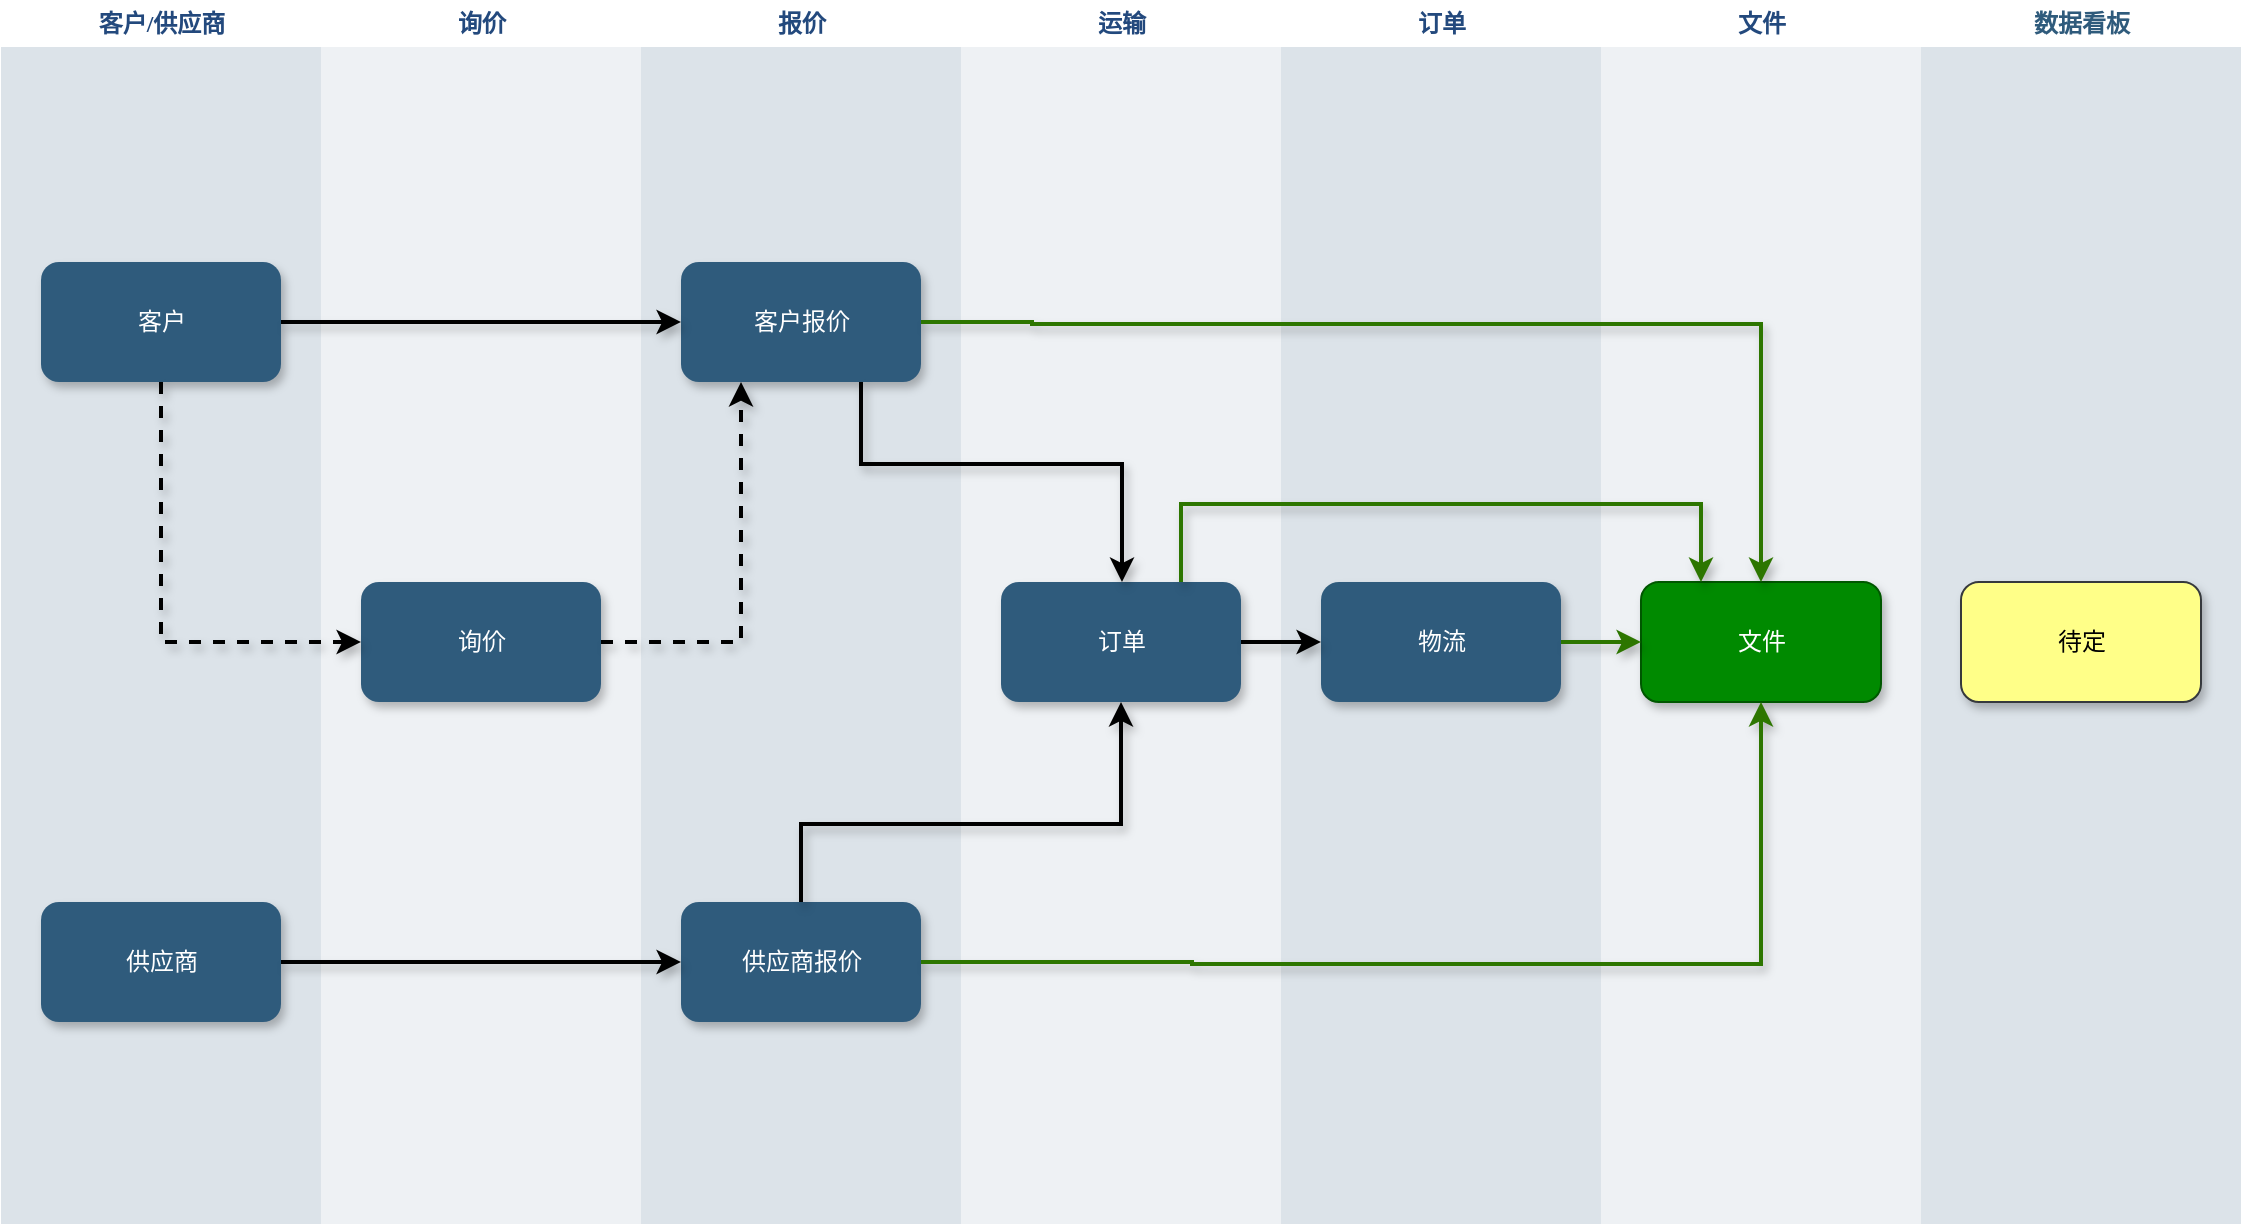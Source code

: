 <mxfile version="24.4.0" type="github">
  <diagram id="07fea595-8f29-1299-0266-81d95cde20df" name="Page-1">
    <mxGraphModel dx="1147" dy="656" grid="1" gridSize="10" guides="1" tooltips="1" connect="1" arrows="1" fold="1" page="1" pageScale="1" pageWidth="1169" pageHeight="827" background="#ffffff" math="0" shadow="0">
      <root>
        <mxCell id="0" />
        <mxCell id="1" parent="0" />
        <mxCell id="170" value="&lt;font color=&quot;#23497d&quot;&gt;客户/供应商&lt;/font&gt;" style="swimlane;whiteSpace=wrap;fillColor=none;swimlaneFillColor=#BAC8D3;fontColor=#2F5B7C;fontFamily=Tahoma;html=1;strokeColor=none;opacity=50;" parent="1" vertex="1">
          <mxGeometry x="24.5" y="88.5" width="160" height="611.5" as="geometry">
            <mxRectangle x="20" y="20" width="80" height="23" as="alternateBounds" />
          </mxGeometry>
        </mxCell>
        <mxCell id="171" value="客户" style="whiteSpace=wrap;shadow=1;fontColor=#FFFFFF;fontFamily=Helvetica;fontStyle=0;html=1;fontSize=12;plain-purple;strokeColor=none;fillColor=#2f5b7c;gradientColor=none;spacing=6;verticalAlign=middle;rounded=1;glass=0;" parent="170" vertex="1">
          <mxGeometry x="20" y="130.5" width="120" height="60" as="geometry" />
        </mxCell>
        <mxCell id="172" value="供应商" style="whiteSpace=wrap;strokeColor=none;fillColor=#2f5b7c;shadow=1;fontColor=#FFFFFF;fontFamily=Helvetica;fontStyle=0;html=1;fontSize=12;spacing=6;verticalAlign=middle;rounded=1;glass=0;" parent="170" vertex="1">
          <mxGeometry x="20" y="450.5" width="120" height="60" as="geometry" />
        </mxCell>
        <mxCell id="176" value="&lt;font color=&quot;#23497d&quot;&gt;文件&lt;/font&gt;" style="swimlane;whiteSpace=wrap;fillColor=none;swimlaneFillColor=#BAC8D3;fontColor=#2F5B7C;fontFamily=Tahoma;html=1;strokeColor=none;opacity=25;" parent="1" vertex="1">
          <mxGeometry x="824.5" y="88.5" width="160" height="611.5" as="geometry">
            <mxRectangle x="20" y="20" width="80" height="23" as="alternateBounds" />
          </mxGeometry>
        </mxCell>
        <mxCell id="179" value="文件" style="whiteSpace=wrap;strokeColor=#005700;fillColor=#008a00;shadow=1;fontFamily=Helvetica;fontStyle=0;html=1;fontSize=12;spacing=6;verticalAlign=middle;fontColor=#ffffff;rounded=1;glass=0;" parent="176" vertex="1">
          <mxGeometry x="20" y="290.5" width="120" height="60" as="geometry" />
        </mxCell>
        <mxCell id="180" value="&lt;font color=&quot;#23497d&quot;&gt;订单&lt;/font&gt;" style="swimlane;whiteSpace=wrap;fillColor=none;swimlaneFillColor=#BAC8D3;fontColor=#2F5B7C;fontFamily=Tahoma;html=1;strokeColor=none;opacity=50;" parent="1" vertex="1">
          <mxGeometry x="664.5" y="88.5" width="160" height="611.5" as="geometry">
            <mxRectangle x="20" y="20" width="80" height="23" as="alternateBounds" />
          </mxGeometry>
        </mxCell>
        <mxCell id="181" value="物流" style="whiteSpace=wrap;fillColor=#2f5b7c;strokeColor=none;shadow=1;fontColor=#FFFFFF;fontFamily=Helvetica;fontStyle=0;html=1;fontSize=12;spacing=6;verticalAlign=middle;rounded=1;glass=0;" parent="180" vertex="1">
          <mxGeometry x="20" y="290.5" width="120" height="60" as="geometry" />
        </mxCell>
        <mxCell id="183" value="&lt;font color=&quot;#23497d&quot;&gt;询价&lt;/font&gt;" style="swimlane;whiteSpace=wrap;fillColor=none;swimlaneFillColor=#BAC8D3;fontColor=#2F5B7C;fontFamily=Tahoma;html=1;strokeColor=none;opacity=25;" parent="1" vertex="1">
          <mxGeometry x="184.5" y="88.5" width="160" height="611.5" as="geometry">
            <mxRectangle x="184.5" y="88.5" width="80" height="23" as="alternateBounds" />
          </mxGeometry>
        </mxCell>
        <mxCell id="184" value="询价" style="whiteSpace=wrap;shadow=1;fontColor=#FFFFFF;fontFamily=Helvetica;fontStyle=0;html=1;fontSize=12;plain-purple;strokeColor=none;fillColor=#2f5b7c;gradientColor=none;spacing=6;verticalAlign=middle;rounded=1;glass=0;" parent="183" vertex="1">
          <mxGeometry x="20" y="290.5" width="120" height="60" as="geometry" />
        </mxCell>
        <mxCell id="187" value="&lt;font color=&quot;#23497d&quot;&gt;报价&lt;/font&gt;" style="swimlane;whiteSpace=wrap;fillColor=none;swimlaneFillColor=#BAC8D3;fontColor=#2F5B7C;fontFamily=Tahoma;html=1;strokeColor=none;opacity=50;" parent="1" vertex="1">
          <mxGeometry x="344.5" y="88.5" width="160" height="611.5" as="geometry">
            <mxRectangle x="20" y="20" width="80" height="23" as="alternateBounds" />
          </mxGeometry>
        </mxCell>
        <mxCell id="IXO58o6YaiK-rSalYdML-223" value="客户报价" style="whiteSpace=wrap;shadow=1;fontColor=#FFFFFF;fontFamily=Helvetica;fontStyle=0;html=1;fontSize=12;plain-purple;strokeColor=none;fillColor=#2f5b7c;gradientColor=none;spacing=6;verticalAlign=middle;rounded=1;glass=0;" vertex="1" parent="187">
          <mxGeometry x="20" y="130.5" width="120" height="60" as="geometry" />
        </mxCell>
        <mxCell id="IXO58o6YaiK-rSalYdML-224" value="供应商报价" style="whiteSpace=wrap;shadow=1;fontColor=#FFFFFF;fontFamily=Helvetica;fontStyle=0;html=1;fontSize=12;plain-purple;strokeColor=none;fillColor=#2f5b7c;gradientColor=none;spacing=6;verticalAlign=middle;rounded=1;glass=0;" vertex="1" parent="187">
          <mxGeometry x="20" y="450.5" width="120" height="60" as="geometry" />
        </mxCell>
        <mxCell id="193" value="&lt;font color=&quot;#23497d&quot;&gt;运输&lt;/font&gt;" style="swimlane;whiteSpace=wrap;fillColor=none;swimlaneFillColor=#BAC8D3;fontColor=#2F5B7C;fontFamily=Tahoma;html=1;strokeColor=none;opacity=25;" parent="1" vertex="1">
          <mxGeometry x="504.5" y="88.5" width="160" height="611.5" as="geometry">
            <mxRectangle x="20" y="20" width="80" height="23" as="alternateBounds" />
          </mxGeometry>
        </mxCell>
        <mxCell id="194" value="订单" style="whiteSpace=wrap;strokeColor=none;fillColor=#2f5b7c;shadow=1;fontColor=#FFFFFF;fontFamily=Helvetica;fontStyle=0;html=1;fontSize=12;spacing=6;verticalAlign=middle;rounded=1;glass=0;" parent="193" vertex="1">
          <mxGeometry x="20" y="290.5" width="120" height="60" as="geometry" />
        </mxCell>
        <mxCell id="196" value="数据看板" style="swimlane;whiteSpace=wrap;fillColor=none;swimlaneFillColor=#BAC8D3;fontColor=#2F5B7C;fontFamily=Tahoma;html=1;strokeColor=none;opacity=50;rounded=0;glass=0;" parent="1" vertex="1">
          <mxGeometry x="984.5" y="88.5" width="160" height="611.5" as="geometry">
            <mxRectangle x="20" y="20" width="80" height="23" as="alternateBounds" />
          </mxGeometry>
        </mxCell>
        <mxCell id="198" value="待定" style="whiteSpace=wrap;shadow=1;fontFamily=Helvetica;fontStyle=0;html=1;fontSize=12;spacing=6;verticalAlign=middle;fillColor=#ffff88;strokeColor=#36393d;rounded=1;" parent="196" vertex="1">
          <mxGeometry x="20" y="290.5" width="120" height="60" as="geometry" />
        </mxCell>
        <mxCell id="IXO58o6YaiK-rSalYdML-228" style="edgeStyle=orthogonalEdgeStyle;rounded=0;orthogonalLoop=1;jettySize=auto;html=1;exitX=0.5;exitY=1;exitDx=0;exitDy=0;entryX=0;entryY=0.5;entryDx=0;entryDy=0;strokeWidth=2;shadow=1;flowAnimation=0;dashed=1;" edge="1" parent="1" source="171" target="184">
          <mxGeometry relative="1" as="geometry" />
        </mxCell>
        <mxCell id="IXO58o6YaiK-rSalYdML-231" style="edgeStyle=orthogonalEdgeStyle;rounded=0;orthogonalLoop=1;jettySize=auto;html=1;exitX=1;exitY=0.5;exitDx=0;exitDy=0;entryX=0.25;entryY=1;entryDx=0;entryDy=0;strokeWidth=2;dashed=1;shadow=1;flowAnimation=0;" edge="1" parent="1" source="184" target="IXO58o6YaiK-rSalYdML-223">
          <mxGeometry relative="1" as="geometry" />
        </mxCell>
        <mxCell id="IXO58o6YaiK-rSalYdML-236" style="edgeStyle=orthogonalEdgeStyle;rounded=0;orthogonalLoop=1;jettySize=auto;html=1;exitX=0.5;exitY=0;exitDx=0;exitDy=0;entryX=0.5;entryY=1;entryDx=0;entryDy=0;strokeWidth=2;shadow=1;flowAnimation=0;" edge="1" parent="1" source="IXO58o6YaiK-rSalYdML-224" target="194">
          <mxGeometry relative="1" as="geometry">
            <mxPoint x="512.75" y="474.875" as="targetPoint" />
            <Array as="points">
              <mxPoint x="425" y="500" />
              <mxPoint x="585" y="500" />
            </Array>
          </mxGeometry>
        </mxCell>
        <mxCell id="IXO58o6YaiK-rSalYdML-239" style="edgeStyle=orthogonalEdgeStyle;rounded=0;orthogonalLoop=1;jettySize=auto;html=1;exitX=1;exitY=0.5;exitDx=0;exitDy=0;entryX=0.5;entryY=0;entryDx=0;entryDy=0;strokeWidth=2;fillColor=#60a917;strokeColor=#2D7600;shadow=1;flowAnimation=0;" edge="1" parent="1" source="IXO58o6YaiK-rSalYdML-223" target="179">
          <mxGeometry relative="1" as="geometry">
            <Array as="points">
              <mxPoint x="540" y="249" />
              <mxPoint x="905" y="250" />
            </Array>
          </mxGeometry>
        </mxCell>
        <mxCell id="IXO58o6YaiK-rSalYdML-245" style="edgeStyle=orthogonalEdgeStyle;rounded=0;orthogonalLoop=1;jettySize=auto;html=1;exitX=0.75;exitY=1;exitDx=0;exitDy=0;strokeWidth=2;shadow=1;flowAnimation=0;" edge="1" parent="1" source="IXO58o6YaiK-rSalYdML-223" target="194">
          <mxGeometry relative="1" as="geometry">
            <mxPoint x="512.75" y="347.625" as="targetPoint" />
            <Array as="points">
              <mxPoint x="455" y="320" />
              <mxPoint x="585" y="320" />
            </Array>
          </mxGeometry>
        </mxCell>
        <mxCell id="IXO58o6YaiK-rSalYdML-246" style="edgeStyle=orthogonalEdgeStyle;rounded=0;orthogonalLoop=1;jettySize=auto;html=1;exitX=1;exitY=0.5;exitDx=0;exitDy=0;entryX=0.5;entryY=1;entryDx=0;entryDy=0;strokeWidth=2;fillColor=#60a917;strokeColor=#2D7600;shadow=1;flowAnimation=0;" edge="1" parent="1" source="IXO58o6YaiK-rSalYdML-224" target="179">
          <mxGeometry relative="1" as="geometry">
            <mxPoint x="910" y="310" as="targetPoint" />
            <Array as="points">
              <mxPoint x="620" y="569" />
              <mxPoint x="905" y="570" />
            </Array>
          </mxGeometry>
        </mxCell>
        <mxCell id="IXO58o6YaiK-rSalYdML-251" style="edgeStyle=orthogonalEdgeStyle;rounded=0;orthogonalLoop=1;jettySize=auto;html=1;exitX=1;exitY=0.5;exitDx=0;exitDy=0;entryX=0;entryY=0.5;entryDx=0;entryDy=0;strokeWidth=2;shadow=1;flowAnimation=0;" edge="1" parent="1" source="194" target="181">
          <mxGeometry relative="1" as="geometry" />
        </mxCell>
        <mxCell id="IXO58o6YaiK-rSalYdML-257" style="edgeStyle=orthogonalEdgeStyle;rounded=0;orthogonalLoop=1;jettySize=auto;html=1;exitX=1;exitY=0.5;exitDx=0;exitDy=0;entryX=0;entryY=0.5;entryDx=0;entryDy=0;strokeWidth=2;shadow=1;flowAnimation=0;" edge="1" parent="1" source="171" target="IXO58o6YaiK-rSalYdML-223">
          <mxGeometry relative="1" as="geometry" />
        </mxCell>
        <mxCell id="IXO58o6YaiK-rSalYdML-258" style="edgeStyle=orthogonalEdgeStyle;rounded=0;orthogonalLoop=1;jettySize=auto;html=1;exitX=1;exitY=0.5;exitDx=0;exitDy=0;entryX=0;entryY=0.5;entryDx=0;entryDy=0;strokeWidth=2;shadow=1;flowAnimation=0;" edge="1" parent="1" source="172" target="IXO58o6YaiK-rSalYdML-224">
          <mxGeometry relative="1" as="geometry" />
        </mxCell>
        <mxCell id="IXO58o6YaiK-rSalYdML-262" style="edgeStyle=orthogonalEdgeStyle;rounded=0;orthogonalLoop=1;jettySize=auto;html=1;exitX=0.75;exitY=0;exitDx=0;exitDy=0;entryX=0.25;entryY=0;entryDx=0;entryDy=0;strokeWidth=2;fillColor=#60a917;strokeColor=#2D7600;shadow=1;" edge="1" parent="1" source="194" target="179">
          <mxGeometry relative="1" as="geometry">
            <Array as="points">
              <mxPoint x="615" y="340" />
              <mxPoint x="875" y="340" />
            </Array>
          </mxGeometry>
        </mxCell>
        <mxCell id="IXO58o6YaiK-rSalYdML-263" style="edgeStyle=orthogonalEdgeStyle;rounded=0;orthogonalLoop=1;jettySize=auto;html=1;exitX=1;exitY=0.5;exitDx=0;exitDy=0;entryX=0;entryY=0.5;entryDx=0;entryDy=0;strokeWidth=2;fillColor=#60a917;strokeColor=#2D7600;shadow=1;" edge="1" parent="1" source="181" target="179">
          <mxGeometry relative="1" as="geometry" />
        </mxCell>
      </root>
    </mxGraphModel>
  </diagram>
</mxfile>
